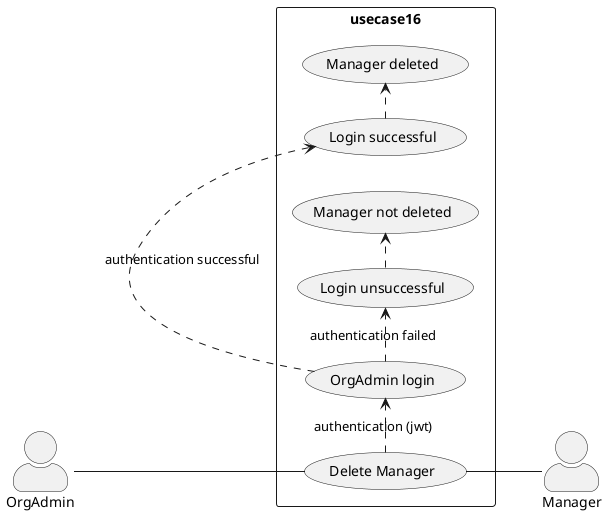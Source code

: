 @startuml OrgAdmin Delete Supervisor

skinparam actorStyle awesome
left to right direction
skinparam packageStyle rectangle

actor OrgAdmin
actor Manager

rectangle usecase16{
  OrgAdmin -- (Delete Manager)
  (Delete Manager) .> (OrgAdmin login) : authentication (jwt)
  (OrgAdmin login) .> (Login successful) : authentication successful
  (Login successful) .> (Manager deleted)  
  (OrgAdmin login) .> (Login unsuccessful) : authentication failed
  (Login unsuccessful) .> (Manager not deleted)  
  (Delete Manager) -- Manager
}

@enduml